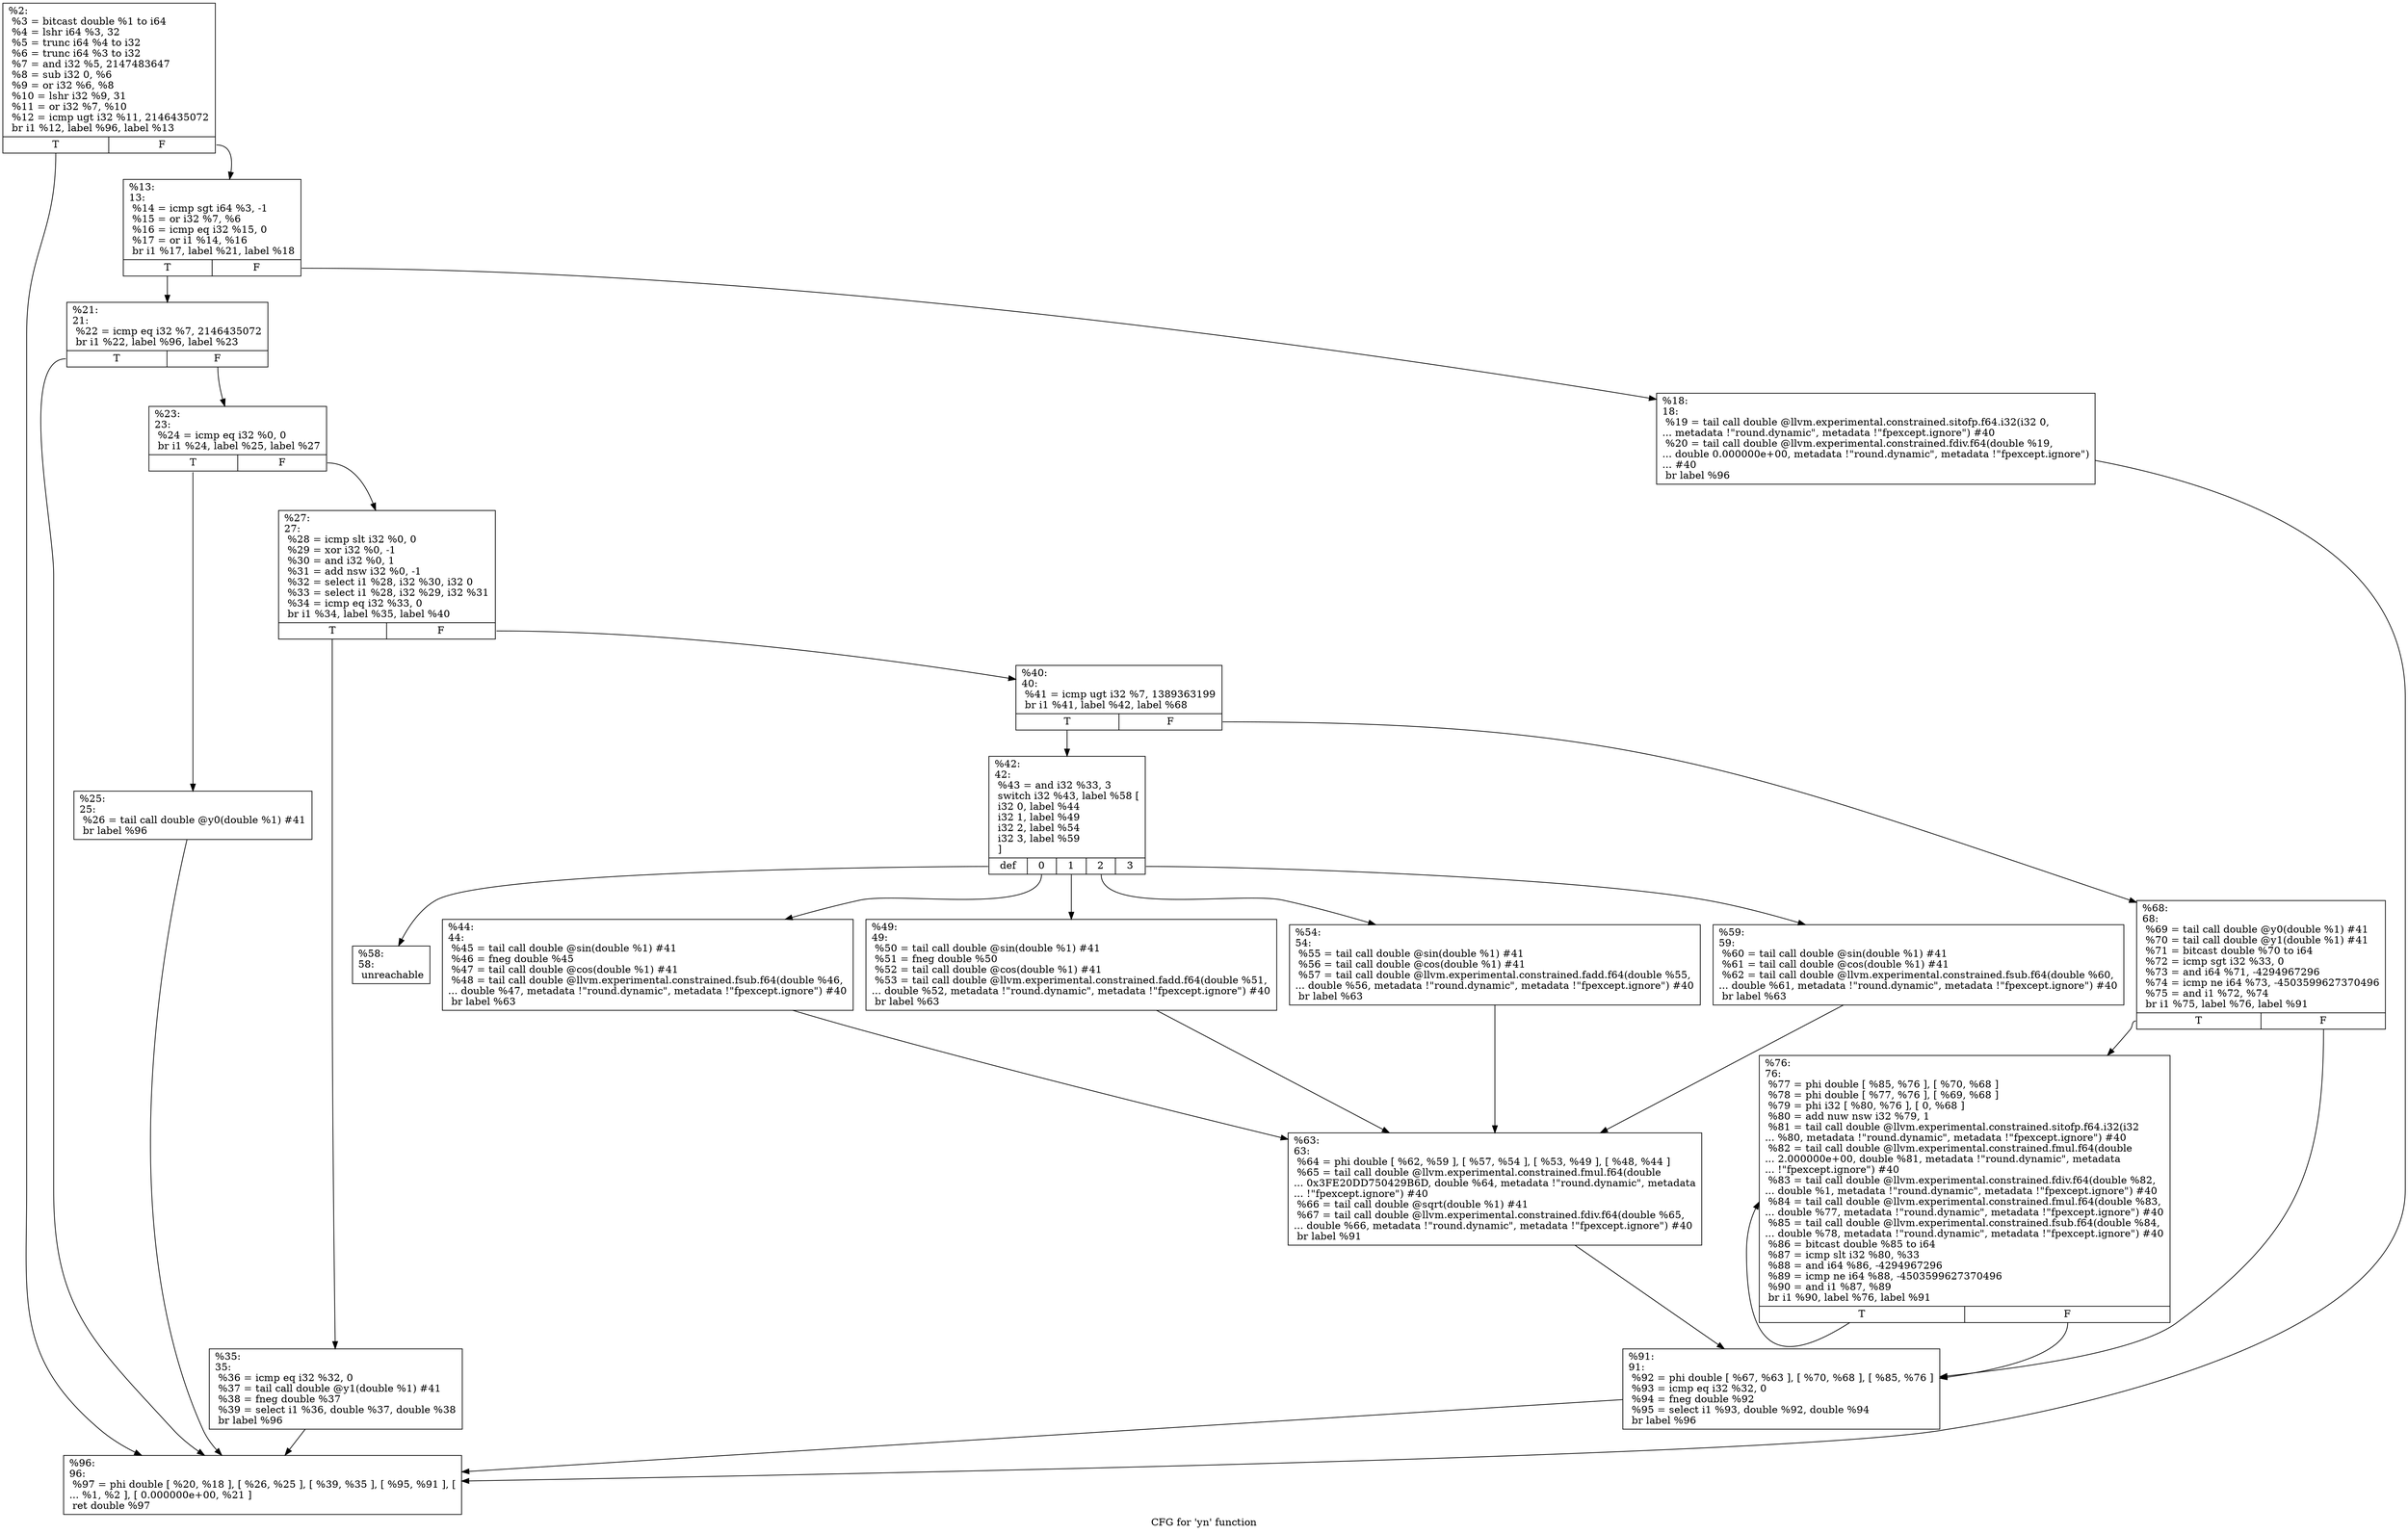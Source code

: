 digraph "CFG for 'yn' function" {
	label="CFG for 'yn' function";

	Node0x1bd5270 [shape=record,label="{%2:\l  %3 = bitcast double %1 to i64\l  %4 = lshr i64 %3, 32\l  %5 = trunc i64 %4 to i32\l  %6 = trunc i64 %3 to i32\l  %7 = and i32 %5, 2147483647\l  %8 = sub i32 0, %6\l  %9 = or i32 %6, %8\l  %10 = lshr i32 %9, 31\l  %11 = or i32 %7, %10\l  %12 = icmp ugt i32 %11, 2146435072\l  br i1 %12, label %96, label %13\l|{<s0>T|<s1>F}}"];
	Node0x1bd5270:s0 -> Node0x1bd5970;
	Node0x1bd5270:s1 -> Node0x1bd53d0;
	Node0x1bd53d0 [shape=record,label="{%13:\l13:                                               \l  %14 = icmp sgt i64 %3, -1\l  %15 = or i32 %7, %6\l  %16 = icmp eq i32 %15, 0\l  %17 = or i1 %14, %16\l  br i1 %17, label %21, label %18\l|{<s0>T|<s1>F}}"];
	Node0x1bd53d0:s0 -> Node0x1bd5470;
	Node0x1bd53d0:s1 -> Node0x1bd5420;
	Node0x1bd5420 [shape=record,label="{%18:\l18:                                               \l  %19 = tail call double @llvm.experimental.constrained.sitofp.f64.i32(i32 0,\l... metadata !\"round.dynamic\", metadata !\"fpexcept.ignore\") #40\l  %20 = tail call double @llvm.experimental.constrained.fdiv.f64(double %19,\l... double 0.000000e+00, metadata !\"round.dynamic\", metadata !\"fpexcept.ignore\")\l... #40\l  br label %96\l}"];
	Node0x1bd5420 -> Node0x1bd5970;
	Node0x1bd5470 [shape=record,label="{%21:\l21:                                               \l  %22 = icmp eq i32 %7, 2146435072\l  br i1 %22, label %96, label %23\l|{<s0>T|<s1>F}}"];
	Node0x1bd5470:s0 -> Node0x1bd5970;
	Node0x1bd5470:s1 -> Node0x1bd54c0;
	Node0x1bd54c0 [shape=record,label="{%23:\l23:                                               \l  %24 = icmp eq i32 %0, 0\l  br i1 %24, label %25, label %27\l|{<s0>T|<s1>F}}"];
	Node0x1bd54c0:s0 -> Node0x1bd5510;
	Node0x1bd54c0:s1 -> Node0x1bd5560;
	Node0x1bd5510 [shape=record,label="{%25:\l25:                                               \l  %26 = tail call double @y0(double %1) #41\l  br label %96\l}"];
	Node0x1bd5510 -> Node0x1bd5970;
	Node0x1bd5560 [shape=record,label="{%27:\l27:                                               \l  %28 = icmp slt i32 %0, 0\l  %29 = xor i32 %0, -1\l  %30 = and i32 %0, 1\l  %31 = add nsw i32 %0, -1\l  %32 = select i1 %28, i32 %30, i32 0\l  %33 = select i1 %28, i32 %29, i32 %31\l  %34 = icmp eq i32 %33, 0\l  br i1 %34, label %35, label %40\l|{<s0>T|<s1>F}}"];
	Node0x1bd5560:s0 -> Node0x1bd55b0;
	Node0x1bd5560:s1 -> Node0x1bd5600;
	Node0x1bd55b0 [shape=record,label="{%35:\l35:                                               \l  %36 = icmp eq i32 %32, 0\l  %37 = tail call double @y1(double %1) #41\l  %38 = fneg double %37\l  %39 = select i1 %36, double %37, double %38\l  br label %96\l}"];
	Node0x1bd55b0 -> Node0x1bd5970;
	Node0x1bd5600 [shape=record,label="{%40:\l40:                                               \l  %41 = icmp ugt i32 %7, 1389363199\l  br i1 %41, label %42, label %68\l|{<s0>T|<s1>F}}"];
	Node0x1bd5600:s0 -> Node0x1bd5650;
	Node0x1bd5600:s1 -> Node0x1bd5880;
	Node0x1bd5650 [shape=record,label="{%42:\l42:                                               \l  %43 = and i32 %33, 3\l  switch i32 %43, label %58 [\l    i32 0, label %44\l    i32 1, label %49\l    i32 2, label %54\l    i32 3, label %59\l  ]\l|{<s0>def|<s1>0|<s2>1|<s3>2|<s4>3}}"];
	Node0x1bd5650:s0 -> Node0x1bd5790;
	Node0x1bd5650:s1 -> Node0x1bd56a0;
	Node0x1bd5650:s2 -> Node0x1bd56f0;
	Node0x1bd5650:s3 -> Node0x1bd5740;
	Node0x1bd5650:s4 -> Node0x1bd57e0;
	Node0x1bd56a0 [shape=record,label="{%44:\l44:                                               \l  %45 = tail call double @sin(double %1) #41\l  %46 = fneg double %45\l  %47 = tail call double @cos(double %1) #41\l  %48 = tail call double @llvm.experimental.constrained.fsub.f64(double %46,\l... double %47, metadata !\"round.dynamic\", metadata !\"fpexcept.ignore\") #40\l  br label %63\l}"];
	Node0x1bd56a0 -> Node0x1bd5830;
	Node0x1bd56f0 [shape=record,label="{%49:\l49:                                               \l  %50 = tail call double @sin(double %1) #41\l  %51 = fneg double %50\l  %52 = tail call double @cos(double %1) #41\l  %53 = tail call double @llvm.experimental.constrained.fadd.f64(double %51,\l... double %52, metadata !\"round.dynamic\", metadata !\"fpexcept.ignore\") #40\l  br label %63\l}"];
	Node0x1bd56f0 -> Node0x1bd5830;
	Node0x1bd5740 [shape=record,label="{%54:\l54:                                               \l  %55 = tail call double @sin(double %1) #41\l  %56 = tail call double @cos(double %1) #41\l  %57 = tail call double @llvm.experimental.constrained.fadd.f64(double %55,\l... double %56, metadata !\"round.dynamic\", metadata !\"fpexcept.ignore\") #40\l  br label %63\l}"];
	Node0x1bd5740 -> Node0x1bd5830;
	Node0x1bd5790 [shape=record,label="{%58:\l58:                                               \l  unreachable\l}"];
	Node0x1bd57e0 [shape=record,label="{%59:\l59:                                               \l  %60 = tail call double @sin(double %1) #41\l  %61 = tail call double @cos(double %1) #41\l  %62 = tail call double @llvm.experimental.constrained.fsub.f64(double %60,\l... double %61, metadata !\"round.dynamic\", metadata !\"fpexcept.ignore\") #40\l  br label %63\l}"];
	Node0x1bd57e0 -> Node0x1bd5830;
	Node0x1bd5830 [shape=record,label="{%63:\l63:                                               \l  %64 = phi double [ %62, %59 ], [ %57, %54 ], [ %53, %49 ], [ %48, %44 ]\l  %65 = tail call double @llvm.experimental.constrained.fmul.f64(double\l... 0x3FE20DD750429B6D, double %64, metadata !\"round.dynamic\", metadata\l... !\"fpexcept.ignore\") #40\l  %66 = tail call double @sqrt(double %1) #41\l  %67 = tail call double @llvm.experimental.constrained.fdiv.f64(double %65,\l... double %66, metadata !\"round.dynamic\", metadata !\"fpexcept.ignore\") #40\l  br label %91\l}"];
	Node0x1bd5830 -> Node0x1bd5920;
	Node0x1bd5880 [shape=record,label="{%68:\l68:                                               \l  %69 = tail call double @y0(double %1) #41\l  %70 = tail call double @y1(double %1) #41\l  %71 = bitcast double %70 to i64\l  %72 = icmp sgt i32 %33, 0\l  %73 = and i64 %71, -4294967296\l  %74 = icmp ne i64 %73, -4503599627370496\l  %75 = and i1 %72, %74\l  br i1 %75, label %76, label %91\l|{<s0>T|<s1>F}}"];
	Node0x1bd5880:s0 -> Node0x1bd58d0;
	Node0x1bd5880:s1 -> Node0x1bd5920;
	Node0x1bd58d0 [shape=record,label="{%76:\l76:                                               \l  %77 = phi double [ %85, %76 ], [ %70, %68 ]\l  %78 = phi double [ %77, %76 ], [ %69, %68 ]\l  %79 = phi i32 [ %80, %76 ], [ 0, %68 ]\l  %80 = add nuw nsw i32 %79, 1\l  %81 = tail call double @llvm.experimental.constrained.sitofp.f64.i32(i32\l... %80, metadata !\"round.dynamic\", metadata !\"fpexcept.ignore\") #40\l  %82 = tail call double @llvm.experimental.constrained.fmul.f64(double\l... 2.000000e+00, double %81, metadata !\"round.dynamic\", metadata\l... !\"fpexcept.ignore\") #40\l  %83 = tail call double @llvm.experimental.constrained.fdiv.f64(double %82,\l... double %1, metadata !\"round.dynamic\", metadata !\"fpexcept.ignore\") #40\l  %84 = tail call double @llvm.experimental.constrained.fmul.f64(double %83,\l... double %77, metadata !\"round.dynamic\", metadata !\"fpexcept.ignore\") #40\l  %85 = tail call double @llvm.experimental.constrained.fsub.f64(double %84,\l... double %78, metadata !\"round.dynamic\", metadata !\"fpexcept.ignore\") #40\l  %86 = bitcast double %85 to i64\l  %87 = icmp slt i32 %80, %33\l  %88 = and i64 %86, -4294967296\l  %89 = icmp ne i64 %88, -4503599627370496\l  %90 = and i1 %87, %89\l  br i1 %90, label %76, label %91\l|{<s0>T|<s1>F}}"];
	Node0x1bd58d0:s0 -> Node0x1bd58d0;
	Node0x1bd58d0:s1 -> Node0x1bd5920;
	Node0x1bd5920 [shape=record,label="{%91:\l91:                                               \l  %92 = phi double [ %67, %63 ], [ %70, %68 ], [ %85, %76 ]\l  %93 = icmp eq i32 %32, 0\l  %94 = fneg double %92\l  %95 = select i1 %93, double %92, double %94\l  br label %96\l}"];
	Node0x1bd5920 -> Node0x1bd5970;
	Node0x1bd5970 [shape=record,label="{%96:\l96:                                               \l  %97 = phi double [ %20, %18 ], [ %26, %25 ], [ %39, %35 ], [ %95, %91 ], [\l... %1, %2 ], [ 0.000000e+00, %21 ]\l  ret double %97\l}"];
}
